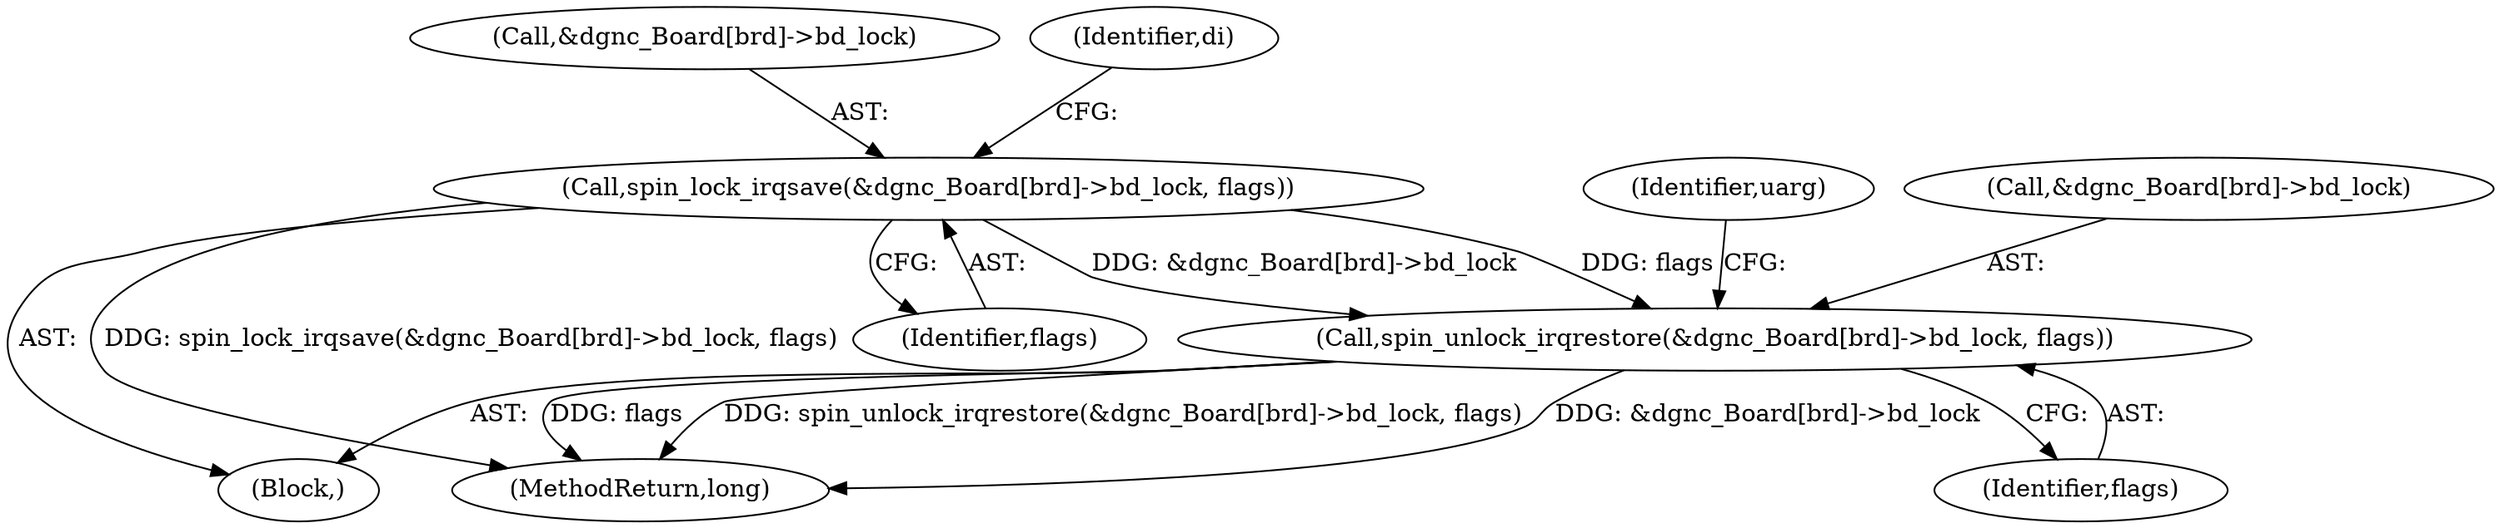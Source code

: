 digraph "0_linux_4b6184336ebb5c8dc1eae7f7ab46ee608a748b05@array" {
"1000275" [label="(Call,spin_unlock_irqrestore(&dgnc_Board[brd]->bd_lock, flags))"];
"1000193" [label="(Call,spin_lock_irqsave(&dgnc_Board[brd]->bd_lock, flags))"];
"1000285" [label="(Identifier,uarg)"];
"1000276" [label="(Call,&dgnc_Board[brd]->bd_lock)"];
"1000275" [label="(Call,spin_unlock_irqrestore(&dgnc_Board[brd]->bd_lock, flags))"];
"1000158" [label="(Block,)"];
"1000623" [label="(MethodReturn,long)"];
"1000194" [label="(Call,&dgnc_Board[brd]->bd_lock)"];
"1000193" [label="(Call,spin_lock_irqsave(&dgnc_Board[brd]->bd_lock, flags))"];
"1000282" [label="(Identifier,flags)"];
"1000203" [label="(Identifier,di)"];
"1000200" [label="(Identifier,flags)"];
"1000275" -> "1000158"  [label="AST: "];
"1000275" -> "1000282"  [label="CFG: "];
"1000276" -> "1000275"  [label="AST: "];
"1000282" -> "1000275"  [label="AST: "];
"1000285" -> "1000275"  [label="CFG: "];
"1000275" -> "1000623"  [label="DDG: flags"];
"1000275" -> "1000623"  [label="DDG: spin_unlock_irqrestore(&dgnc_Board[brd]->bd_lock, flags)"];
"1000275" -> "1000623"  [label="DDG: &dgnc_Board[brd]->bd_lock"];
"1000193" -> "1000275"  [label="DDG: &dgnc_Board[brd]->bd_lock"];
"1000193" -> "1000275"  [label="DDG: flags"];
"1000193" -> "1000158"  [label="AST: "];
"1000193" -> "1000200"  [label="CFG: "];
"1000194" -> "1000193"  [label="AST: "];
"1000200" -> "1000193"  [label="AST: "];
"1000203" -> "1000193"  [label="CFG: "];
"1000193" -> "1000623"  [label="DDG: spin_lock_irqsave(&dgnc_Board[brd]->bd_lock, flags)"];
}
